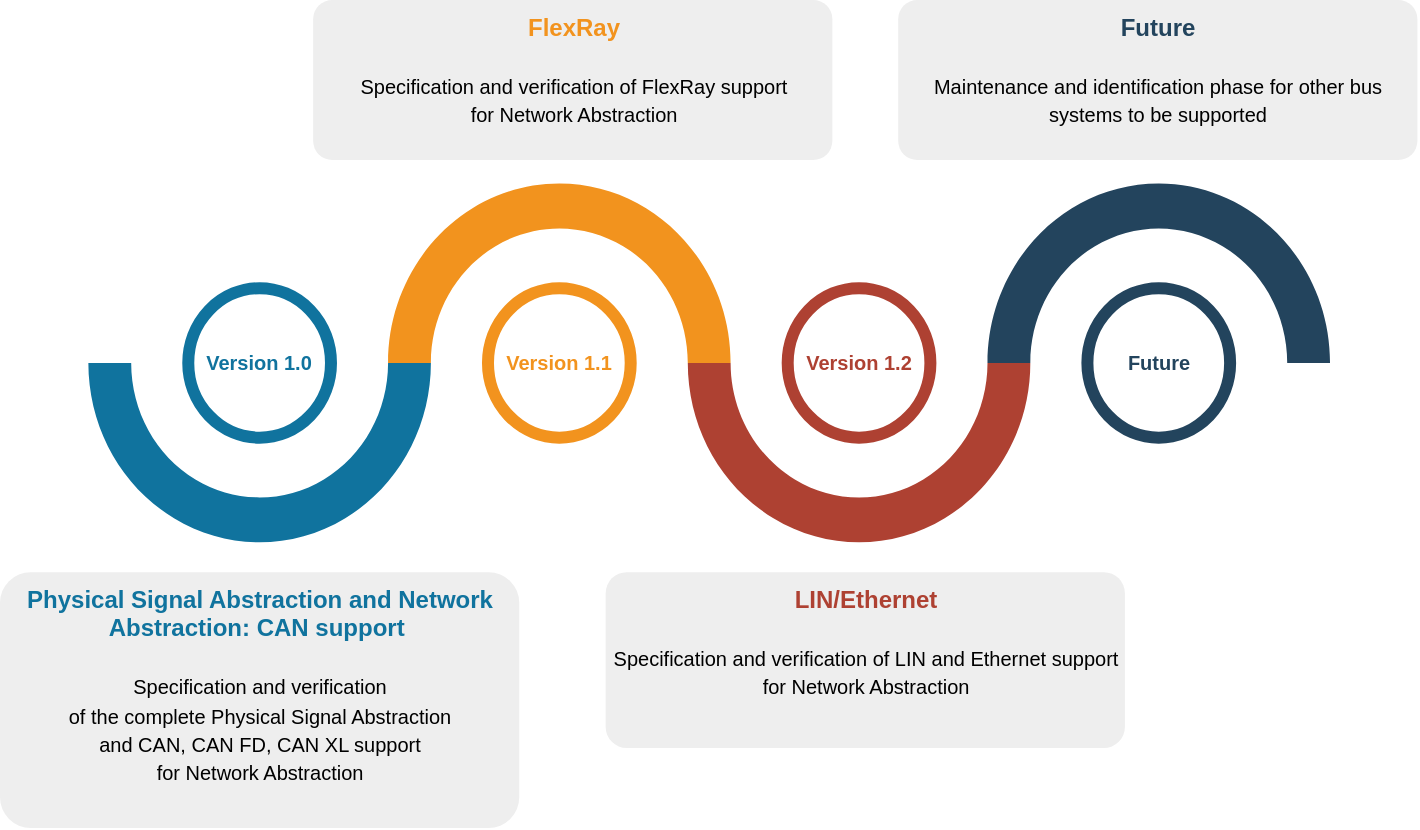 <mxfile version="24.4.3" type="device">
  <diagram id="yPxyJZ8AM_hMuL3Unpa9" name="complex gitflow">
    <mxGraphModel dx="954" dy="-300" grid="1" gridSize="10" guides="1" tooltips="1" connect="1" arrows="1" fold="1" page="1" pageScale="1" pageWidth="1100" pageHeight="850" math="0" shadow="0">
      <root>
        <mxCell id="0" />
        <mxCell id="1" parent="0" />
        <mxCell id="3dxxPQ7Z966OyGFVeyM--26" value="" style="verticalLabelPosition=bottom;verticalAlign=top;html=1;shape=mxgraph.basic.partConcEllipse;startAngle=0.25;endAngle=0.75;arcWidth=0.25;fillColor=#10739E;strokeColor=none;" vertex="1" parent="1">
          <mxGeometry x="414.181" y="1137.775" width="171.264" height="179.354" as="geometry" />
        </mxCell>
        <mxCell id="3dxxPQ7Z966OyGFVeyM--27" value="" style="verticalLabelPosition=bottom;verticalAlign=top;html=1;shape=mxgraph.basic.partConcEllipse;startAngle=0.75;endAngle=0.25;arcWidth=0.25;fillColor=#F2931E;strokeColor=none;" vertex="1" parent="1">
          <mxGeometry x="564.037" y="1137.775" width="171.264" height="179.354" as="geometry" />
        </mxCell>
        <mxCell id="3dxxPQ7Z966OyGFVeyM--28" value="" style="verticalLabelPosition=bottom;verticalAlign=top;html=1;shape=mxgraph.basic.partConcEllipse;startAngle=0.25;endAngle=0.75;arcWidth=0.25;fillColor=#AE4132;strokeColor=none;" vertex="1" parent="1">
          <mxGeometry x="713.894" y="1137.775" width="171.264" height="179.354" as="geometry" />
        </mxCell>
        <mxCell id="3dxxPQ7Z966OyGFVeyM--29" value="" style="verticalLabelPosition=bottom;verticalAlign=top;html=1;shape=mxgraph.basic.partConcEllipse;startAngle=0.75;endAngle=0.25;arcWidth=0.25;fillColor=#23445D;strokeColor=none;" vertex="1" parent="1">
          <mxGeometry x="863.75" y="1137.775" width="171.264" height="179.354" as="geometry" />
        </mxCell>
        <mxCell id="3dxxPQ7Z966OyGFVeyM--31" value="Version 1.0" style="shape=ellipse;strokeWidth=6;strokeColor=#10739E;fontSize=10;html=1;whiteSpace=wrap;fontStyle=1;fontColor=#10739E;" vertex="1" parent="1">
          <mxGeometry x="464.133" y="1190.087" width="71.36" height="74.731" as="geometry" />
        </mxCell>
        <mxCell id="3dxxPQ7Z966OyGFVeyM--32" value="Version 1.1" style="shape=ellipse;strokeWidth=6;strokeColor=#F2931E;fontSize=10;html=1;whiteSpace=wrap;fontStyle=1;fontColor=#F2931E;" vertex="1" parent="1">
          <mxGeometry x="613.989" y="1190.087" width="71.36" height="74.731" as="geometry" />
        </mxCell>
        <mxCell id="3dxxPQ7Z966OyGFVeyM--33" value="Version 1.2" style="shape=ellipse;strokeWidth=6;strokeColor=#AE4132;fontSize=10;html=1;whiteSpace=wrap;fontStyle=1;fontColor=#AE4132;" vertex="1" parent="1">
          <mxGeometry x="763.846" y="1190.087" width="71.36" height="74.731" as="geometry" />
        </mxCell>
        <mxCell id="3dxxPQ7Z966OyGFVeyM--34" value="Future" style="shape=ellipse;strokeWidth=6;strokeColor=#23445D;fontSize=10;html=1;whiteSpace=wrap;fontStyle=1;fontColor=#23445D;" vertex="1" parent="1">
          <mxGeometry x="913.702" y="1190.087" width="71.36" height="74.731" as="geometry" />
        </mxCell>
        <mxCell id="3dxxPQ7Z966OyGFVeyM--36" value="&lt;font style=&quot;&quot;&gt;&lt;font style=&quot;&quot; color=&quot;#10739E&quot;&gt;&lt;b&gt;Physical Signal Abstraction and&amp;nbsp;Network Abstraction: CAN support&lt;/b&gt;&lt;b style=&quot;font-size: 12px;&quot;&gt;&amp;nbsp;&lt;/b&gt;&lt;/font&gt;&lt;br&gt;&lt;br&gt;&lt;font size=&quot;1&quot;&gt;Specification and verification&lt;br&gt;of the complete&amp;nbsp;&lt;/font&gt;&lt;/font&gt;&lt;font size=&quot;1&quot;&gt;Physical Signal Abstraction&lt;br&gt;and CAN, CAN FD, CAN XL support&lt;br&gt;for&amp;nbsp;Network Abstraction&lt;/font&gt;" style="rounded=1;strokeColor=none;fillColor=#EEEEEE;align=center;arcSize=12;verticalAlign=top;whiteSpace=wrap;html=1;fontSize=12;" vertex="1" parent="1">
          <mxGeometry x="370" y="1332.07" width="259.62" height="127.93" as="geometry" />
        </mxCell>
        <mxCell id="3dxxPQ7Z966OyGFVeyM--37" value="&lt;font style=&quot;font-size: 10px&quot;&gt;&lt;font style=&quot;font-size: 12px&quot; color=&quot;#F2931E&quot;&gt;&lt;b&gt;FlexRay&lt;/b&gt;&lt;/font&gt;&lt;br&gt;&lt;br&gt;&lt;font style=&quot;font-size: 12px;&quot;&gt;&lt;font size=&quot;1&quot;&gt;Specification and verification of FlexRay&lt;/font&gt;&lt;/font&gt;&lt;font size=&quot;1&quot;&gt;&amp;nbsp;support for&amp;nbsp;Network Abstraction&lt;/font&gt;&lt;br&gt;&lt;/font&gt;" style="rounded=1;strokeColor=none;fillColor=#EEEEEE;align=center;arcSize=12;verticalAlign=top;whiteSpace=wrap;html=1;fontSize=12;" vertex="1" parent="1">
          <mxGeometry x="526.57" y="1046" width="259.62" height="80" as="geometry" />
        </mxCell>
        <mxCell id="3dxxPQ7Z966OyGFVeyM--38" value="&lt;font style=&quot;font-size: 10px&quot;&gt;&lt;font style=&quot;font-size: 12px&quot; color=&quot;#AE4132&quot;&gt;&lt;b&gt;LIN/Ethernet&lt;/b&gt;&lt;/font&gt;&lt;br&gt;&lt;br&gt;&lt;font style=&quot;font-size: 12px;&quot;&gt;&lt;font size=&quot;1&quot;&gt;Specification and verification of LIN and Ethernet&lt;/font&gt;&lt;/font&gt;&amp;nbsp;support for&amp;nbsp;Network Abstraction&lt;br&gt;&lt;/font&gt;" style="rounded=1;strokeColor=none;fillColor=#EEEEEE;align=center;arcSize=12;verticalAlign=top;whiteSpace=wrap;html=1;fontSize=12;" vertex="1" parent="1">
          <mxGeometry x="672.83" y="1332.07" width="259.62" height="87.93" as="geometry" />
        </mxCell>
        <mxCell id="3dxxPQ7Z966OyGFVeyM--39" value="&lt;font style=&quot;&quot;&gt;&lt;font style=&quot;font-size: 12px;&quot; color=&quot;#23445D&quot;&gt;&lt;b&gt;Future&lt;/b&gt;&lt;/font&gt;&lt;br&gt;&lt;br&gt;&lt;font size=&quot;1&quot;&gt;Maintenance and identification phase for other bus systems to be supported&lt;/font&gt;&lt;br&gt;&lt;/font&gt;" style="rounded=1;strokeColor=none;fillColor=#EEEEEE;align=center;arcSize=12;verticalAlign=top;whiteSpace=wrap;html=1;fontSize=12;" vertex="1" parent="1">
          <mxGeometry x="819.09" y="1046" width="259.62" height="80" as="geometry" />
        </mxCell>
      </root>
    </mxGraphModel>
  </diagram>
</mxfile>

